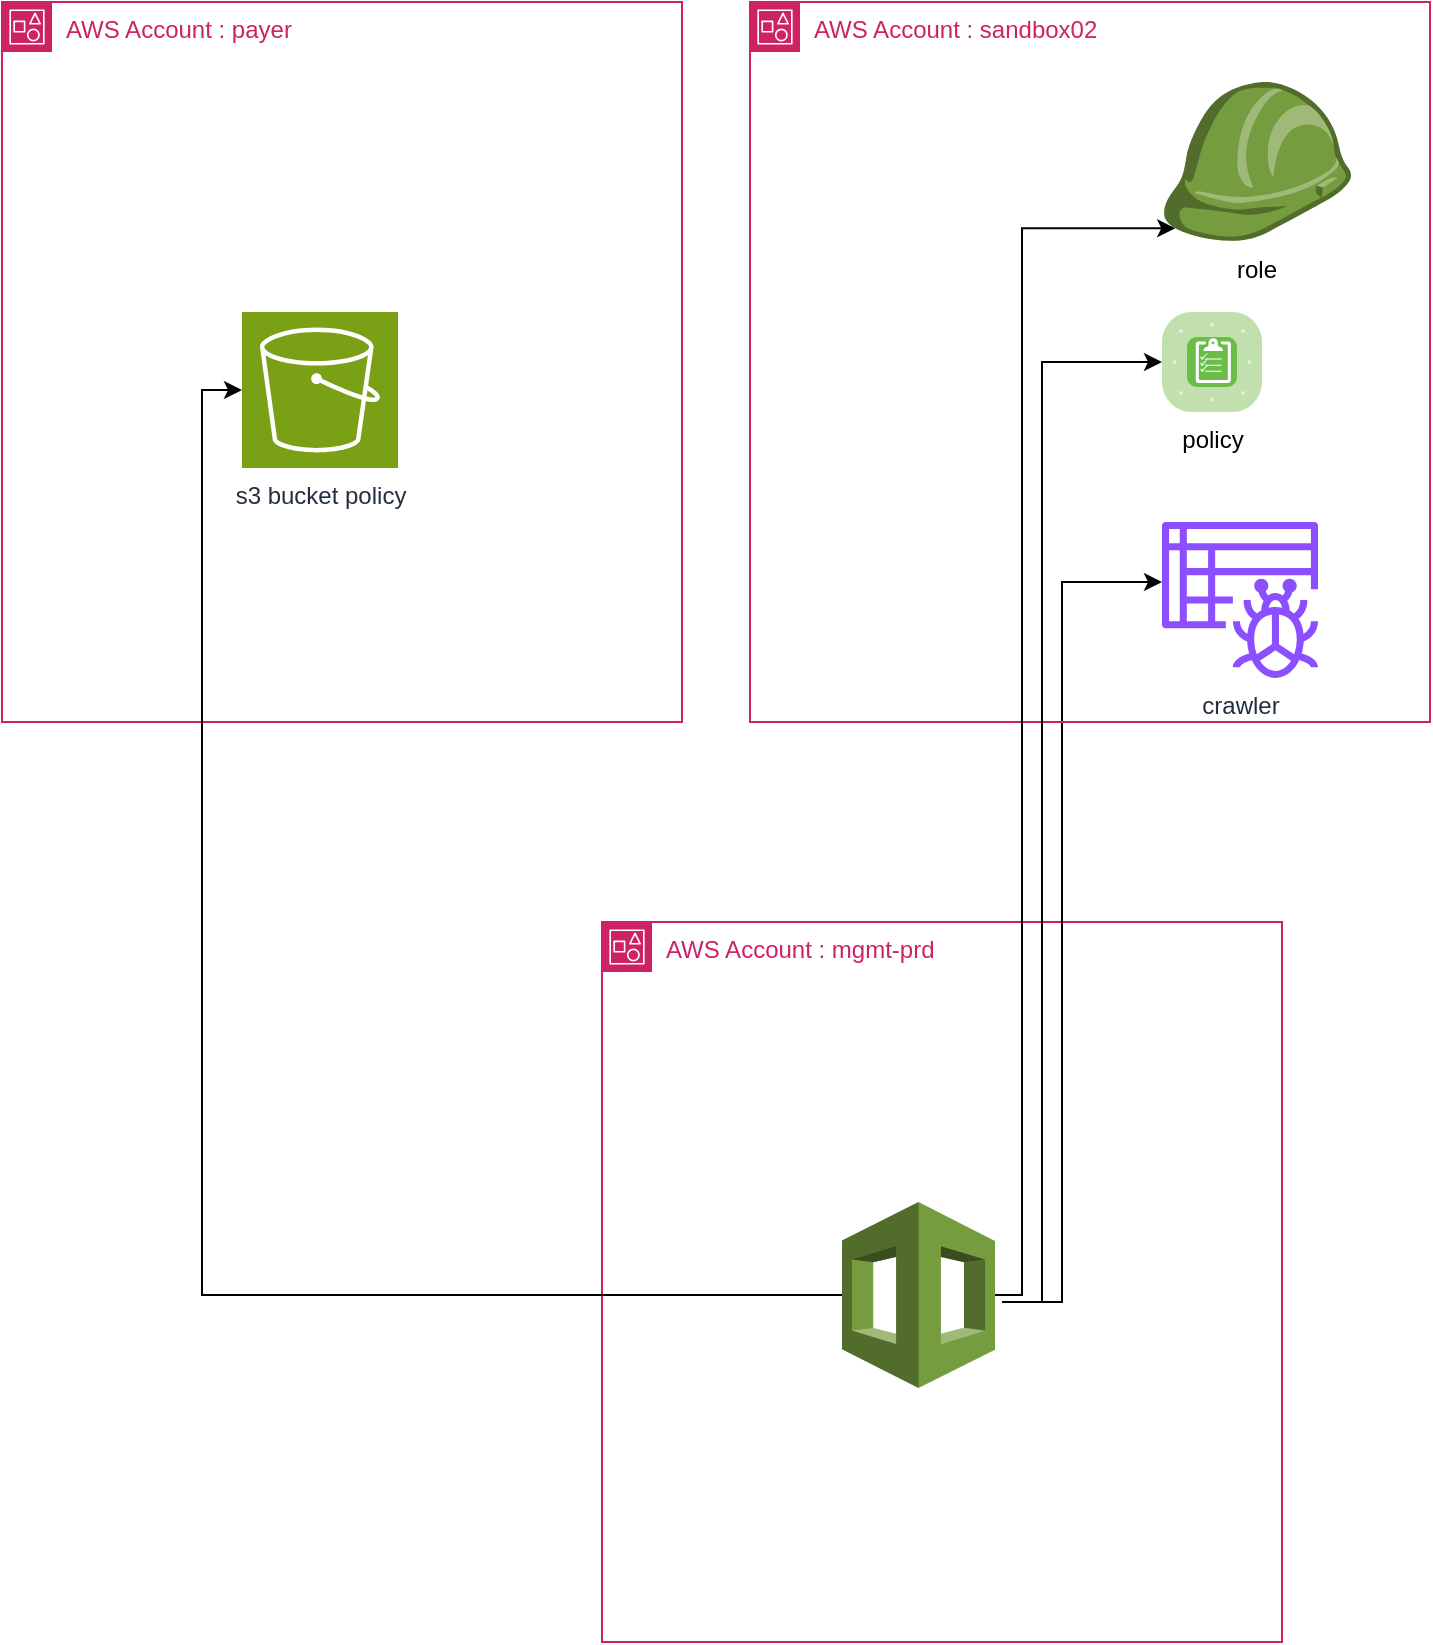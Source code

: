 <mxfile version="27.0.9">
  <diagram name="페이지-1" id="8lHvEDq3jTy4v3FiUCqy">
    <mxGraphModel dx="786" dy="1126" grid="1" gridSize="10" guides="1" tooltips="1" connect="1" arrows="1" fold="1" page="1" pageScale="1" pageWidth="827" pageHeight="1169" math="0" shadow="0">
      <root>
        <mxCell id="0" />
        <mxCell id="1" parent="0" />
        <mxCell id="uvsjoe9KnbIXZEwuy1OW-3" value="AWS Account : mgmt-prd" style="points=[[0,0],[0.25,0],[0.5,0],[0.75,0],[1,0],[1,0.25],[1,0.5],[1,0.75],[1,1],[0.75,1],[0.5,1],[0.25,1],[0,1],[0,0.75],[0,0.5],[0,0.25]];outlineConnect=0;gradientColor=none;html=1;whiteSpace=wrap;fontSize=12;fontStyle=0;container=1;pointerEvents=0;collapsible=0;recursiveResize=0;shape=mxgraph.aws4.group;grIcon=mxgraph.aws4.group_account;strokeColor=#CD2264;fillColor=none;verticalAlign=top;align=left;spacingLeft=30;fontColor=#CD2264;dashed=0;" vertex="1" parent="1">
          <mxGeometry x="340" y="510" width="340" height="360" as="geometry" />
        </mxCell>
        <mxCell id="uvsjoe9KnbIXZEwuy1OW-6" value="" style="outlineConnect=0;dashed=0;verticalLabelPosition=bottom;verticalAlign=top;align=center;html=1;shape=mxgraph.aws3.cloudformation;fillColor=#759C3E;gradientColor=none;" vertex="1" parent="uvsjoe9KnbIXZEwuy1OW-3">
          <mxGeometry x="120" y="140" width="76.5" height="93" as="geometry" />
        </mxCell>
        <mxCell id="uvsjoe9KnbIXZEwuy1OW-20" style="edgeStyle=orthogonalEdgeStyle;rounded=0;orthogonalLoop=1;jettySize=auto;html=1;" edge="1" parent="uvsjoe9KnbIXZEwuy1OW-3" target="uvsjoe9KnbIXZEwuy1OW-16">
          <mxGeometry relative="1" as="geometry">
            <mxPoint x="200" y="190" as="sourcePoint" />
            <mxPoint x="320" y="-200" as="targetPoint" />
            <Array as="points">
              <mxPoint x="230" y="190" />
              <mxPoint x="230" y="-170" />
            </Array>
          </mxGeometry>
        </mxCell>
        <mxCell id="uvsjoe9KnbIXZEwuy1OW-7" value="AWS Account : payer" style="points=[[0,0],[0.25,0],[0.5,0],[0.75,0],[1,0],[1,0.25],[1,0.5],[1,0.75],[1,1],[0.75,1],[0.5,1],[0.25,1],[0,1],[0,0.75],[0,0.5],[0,0.25]];outlineConnect=0;gradientColor=none;html=1;whiteSpace=wrap;fontSize=12;fontStyle=0;container=1;pointerEvents=0;collapsible=0;recursiveResize=0;shape=mxgraph.aws4.group;grIcon=mxgraph.aws4.group_account;strokeColor=#CD2264;fillColor=none;verticalAlign=top;align=left;spacingLeft=30;fontColor=#CD2264;dashed=0;" vertex="1" parent="1">
          <mxGeometry x="40" y="50" width="340" height="360" as="geometry" />
        </mxCell>
        <mxCell id="uvsjoe9KnbIXZEwuy1OW-13" value="s3 bucket policy" style="sketch=0;points=[[0,0,0],[0.25,0,0],[0.5,0,0],[0.75,0,0],[1,0,0],[0,1,0],[0.25,1,0],[0.5,1,0],[0.75,1,0],[1,1,0],[0,0.25,0],[0,0.5,0],[0,0.75,0],[1,0.25,0],[1,0.5,0],[1,0.75,0]];outlineConnect=0;fontColor=#232F3E;fillColor=#7AA116;strokeColor=#ffffff;dashed=0;verticalLabelPosition=bottom;verticalAlign=top;align=center;html=1;fontSize=12;fontStyle=0;aspect=fixed;shape=mxgraph.aws4.resourceIcon;resIcon=mxgraph.aws4.s3;" vertex="1" parent="uvsjoe9KnbIXZEwuy1OW-7">
          <mxGeometry x="120" y="155" width="78" height="78" as="geometry" />
        </mxCell>
        <mxCell id="uvsjoe9KnbIXZEwuy1OW-9" value="AWS Account : sandbox02" style="points=[[0,0],[0.25,0],[0.5,0],[0.75,0],[1,0],[1,0.25],[1,0.5],[1,0.75],[1,1],[0.75,1],[0.5,1],[0.25,1],[0,1],[0,0.75],[0,0.5],[0,0.25]];outlineConnect=0;gradientColor=none;html=1;whiteSpace=wrap;fontSize=12;fontStyle=0;container=1;pointerEvents=0;collapsible=0;recursiveResize=0;shape=mxgraph.aws4.group;grIcon=mxgraph.aws4.group_account;strokeColor=#CD2264;fillColor=none;verticalAlign=top;align=left;spacingLeft=30;fontColor=#CD2264;dashed=0;" vertex="1" parent="1">
          <mxGeometry x="414" y="50" width="340" height="360" as="geometry" />
        </mxCell>
        <mxCell id="uvsjoe9KnbIXZEwuy1OW-14" value="role" style="outlineConnect=0;dashed=0;verticalLabelPosition=bottom;verticalAlign=top;align=center;html=1;shape=mxgraph.aws3.role;fillColor=#759C3E;gradientColor=none;" vertex="1" parent="uvsjoe9KnbIXZEwuy1OW-9">
          <mxGeometry x="206" y="40" width="94.5" height="79.5" as="geometry" />
        </mxCell>
        <mxCell id="uvsjoe9KnbIXZEwuy1OW-15" value="policy" style="verticalLabelPosition=bottom;sketch=0;html=1;fillColor=#6ABD46;strokeColor=#ffffff;verticalAlign=top;align=center;points=[[0.085,0.085,0],[0.915,0.085,0],[0.915,0.915,0],[0.085,0.915,0],[0.25,0,0],[0.5,0,0],[0.75,0,0],[1,0.25,0],[1,0.5,0],[1,0.75,0],[0.75,1,0],[0.5,1,0],[0.25,1,0],[0,0.75,0],[0,0.5,0],[0,0.25,0]];pointerEvents=1;shape=mxgraph.cisco_safe.compositeIcon;bgIcon=mxgraph.cisco_safe.architecture.generic_appliance;resIcon=mxgraph.cisco_safe.architecture.policy;" vertex="1" parent="uvsjoe9KnbIXZEwuy1OW-9">
          <mxGeometry x="206" y="155" width="50" height="50" as="geometry" />
        </mxCell>
        <mxCell id="uvsjoe9KnbIXZEwuy1OW-16" value="crawler" style="sketch=0;outlineConnect=0;fontColor=#232F3E;gradientColor=none;fillColor=#8C4FFF;strokeColor=none;dashed=0;verticalLabelPosition=bottom;verticalAlign=top;align=center;html=1;fontSize=12;fontStyle=0;aspect=fixed;pointerEvents=1;shape=mxgraph.aws4.glue_crawlers;" vertex="1" parent="uvsjoe9KnbIXZEwuy1OW-9">
          <mxGeometry x="206" y="260" width="78" height="78" as="geometry" />
        </mxCell>
        <mxCell id="uvsjoe9KnbIXZEwuy1OW-19" style="edgeStyle=orthogonalEdgeStyle;rounded=0;orthogonalLoop=1;jettySize=auto;html=1;entryX=0;entryY=0.5;entryDx=0;entryDy=0;entryPerimeter=0;" edge="1" parent="uvsjoe9KnbIXZEwuy1OW-9" target="uvsjoe9KnbIXZEwuy1OW-15">
          <mxGeometry relative="1" as="geometry">
            <mxPoint x="126" y="650" as="sourcePoint" />
            <mxPoint x="229.5" y="190" as="targetPoint" />
            <Array as="points">
              <mxPoint x="146" y="650" />
              <mxPoint x="146" y="180" />
            </Array>
          </mxGeometry>
        </mxCell>
        <mxCell id="uvsjoe9KnbIXZEwuy1OW-11" style="edgeStyle=orthogonalEdgeStyle;rounded=0;orthogonalLoop=1;jettySize=auto;html=1;exitX=0;exitY=0.5;exitDx=0;exitDy=0;exitPerimeter=0;entryX=0;entryY=0.5;entryDx=0;entryDy=0;entryPerimeter=0;" edge="1" parent="1" source="uvsjoe9KnbIXZEwuy1OW-6" target="uvsjoe9KnbIXZEwuy1OW-13">
          <mxGeometry relative="1" as="geometry">
            <mxPoint x="198.25" y="283" as="targetPoint" />
          </mxGeometry>
        </mxCell>
        <mxCell id="uvsjoe9KnbIXZEwuy1OW-18" style="edgeStyle=orthogonalEdgeStyle;rounded=0;orthogonalLoop=1;jettySize=auto;html=1;entryX=0.07;entryY=0.92;entryDx=0;entryDy=0;entryPerimeter=0;exitX=1;exitY=0.5;exitDx=0;exitDy=0;exitPerimeter=0;" edge="1" parent="1" source="uvsjoe9KnbIXZEwuy1OW-6" target="uvsjoe9KnbIXZEwuy1OW-14">
          <mxGeometry relative="1" as="geometry">
            <Array as="points">
              <mxPoint x="550" y="697" />
              <mxPoint x="550" y="163" />
            </Array>
          </mxGeometry>
        </mxCell>
      </root>
    </mxGraphModel>
  </diagram>
</mxfile>
